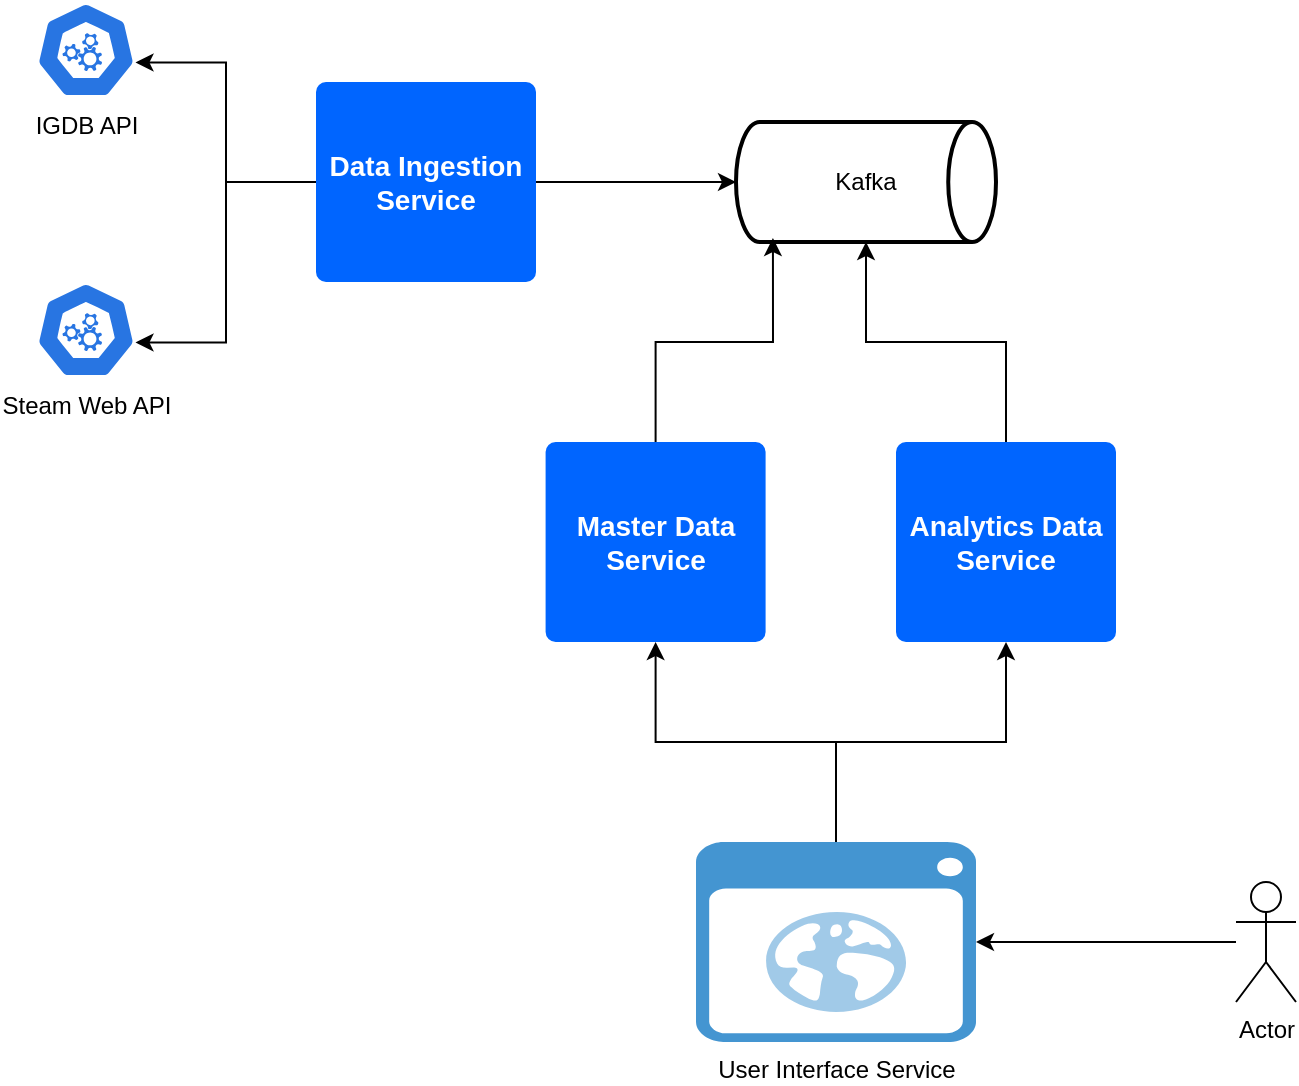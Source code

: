 <mxfile version="24.7.16">
  <diagram name="Page-1" id="SsAnqpzIa4O2QgqAaoVw">
    <mxGraphModel dx="1185" dy="632" grid="1" gridSize="10" guides="1" tooltips="1" connect="1" arrows="1" fold="1" page="1" pageScale="1" pageWidth="850" pageHeight="1100" math="0" shadow="0">
      <root>
        <mxCell id="0" />
        <mxCell id="1" parent="0" />
        <mxCell id="w_ax9IdIKcX7a9nXQSyE-2" value="IGDB API" style="aspect=fixed;sketch=0;html=1;dashed=0;whitespace=wrap;verticalLabelPosition=bottom;verticalAlign=top;fillColor=#2875E2;strokeColor=#ffffff;points=[[0.005,0.63,0],[0.1,0.2,0],[0.9,0.2,0],[0.5,0,0],[0.995,0.63,0],[0.72,0.99,0],[0.5,1,0],[0.28,0.99,0]];shape=mxgraph.kubernetes.icon2;prIcon=api" vertex="1" parent="1">
          <mxGeometry x="70" y="50" width="50" height="48" as="geometry" />
        </mxCell>
        <mxCell id="w_ax9IdIKcX7a9nXQSyE-3" value="Steam Web API" style="aspect=fixed;sketch=0;html=1;dashed=0;whitespace=wrap;verticalLabelPosition=bottom;verticalAlign=top;fillColor=#2875E2;strokeColor=#ffffff;points=[[0.005,0.63,0],[0.1,0.2,0],[0.9,0.2,0],[0.5,0,0],[0.995,0.63,0],[0.72,0.99,0],[0.5,1,0],[0.28,0.99,0]];shape=mxgraph.kubernetes.icon2;prIcon=api" vertex="1" parent="1">
          <mxGeometry x="70" y="190" width="50" height="48" as="geometry" />
        </mxCell>
        <mxCell id="w_ax9IdIKcX7a9nXQSyE-7" value="Data Ingestion Service" style="rounded=1;arcSize=5;fillColor=#0065FF;strokeColor=none;fontColor=#ffffff;align=center;verticalAlign=middle;whiteSpace=wrap;fontSize=14;fontStyle=1;html=1;sketch=0;" vertex="1" parent="1">
          <mxGeometry x="210" y="90" width="110" height="100" as="geometry" />
        </mxCell>
        <mxCell id="w_ax9IdIKcX7a9nXQSyE-8" value="Kafka" style="strokeWidth=2;html=1;shape=mxgraph.flowchart.direct_data;whiteSpace=wrap;" vertex="1" parent="1">
          <mxGeometry x="420" y="110" width="130" height="60" as="geometry" />
        </mxCell>
        <mxCell id="w_ax9IdIKcX7a9nXQSyE-9" value="Master Data Service" style="rounded=1;arcSize=5;fillColor=#0065FF;strokeColor=none;fontColor=#ffffff;align=center;verticalAlign=middle;whiteSpace=wrap;fontSize=14;fontStyle=1;html=1;sketch=0;" vertex="1" parent="1">
          <mxGeometry x="324.8" y="270" width="110" height="100" as="geometry" />
        </mxCell>
        <mxCell id="w_ax9IdIKcX7a9nXQSyE-19" style="edgeStyle=orthogonalEdgeStyle;rounded=0;orthogonalLoop=1;jettySize=auto;html=1;" edge="1" parent="1" source="w_ax9IdIKcX7a9nXQSyE-10" target="w_ax9IdIKcX7a9nXQSyE-8">
          <mxGeometry relative="1" as="geometry" />
        </mxCell>
        <mxCell id="w_ax9IdIKcX7a9nXQSyE-10" value="Analytics Data Service" style="rounded=1;arcSize=5;fillColor=#0065FF;strokeColor=none;fontColor=#ffffff;align=center;verticalAlign=middle;whiteSpace=wrap;fontSize=14;fontStyle=1;html=1;sketch=0;" vertex="1" parent="1">
          <mxGeometry x="500" y="270" width="110" height="100" as="geometry" />
        </mxCell>
        <mxCell id="w_ax9IdIKcX7a9nXQSyE-20" style="edgeStyle=orthogonalEdgeStyle;rounded=0;orthogonalLoop=1;jettySize=auto;html=1;" edge="1" parent="1" source="w_ax9IdIKcX7a9nXQSyE-11" target="w_ax9IdIKcX7a9nXQSyE-9">
          <mxGeometry relative="1" as="geometry" />
        </mxCell>
        <mxCell id="w_ax9IdIKcX7a9nXQSyE-21" style="edgeStyle=orthogonalEdgeStyle;rounded=0;orthogonalLoop=1;jettySize=auto;html=1;" edge="1" parent="1" source="w_ax9IdIKcX7a9nXQSyE-11" target="w_ax9IdIKcX7a9nXQSyE-10">
          <mxGeometry relative="1" as="geometry" />
        </mxCell>
        <mxCell id="w_ax9IdIKcX7a9nXQSyE-11" value="User Interface Service" style="shadow=0;dashed=0;html=1;strokeColor=none;fillColor=#4495D1;labelPosition=center;verticalLabelPosition=bottom;verticalAlign=top;align=center;outlineConnect=0;shape=mxgraph.veeam.2d.web_ui;" vertex="1" parent="1">
          <mxGeometry x="400" y="470" width="140" height="100" as="geometry" />
        </mxCell>
        <mxCell id="w_ax9IdIKcX7a9nXQSyE-13" style="edgeStyle=orthogonalEdgeStyle;rounded=0;orthogonalLoop=1;jettySize=auto;html=1;entryX=0.995;entryY=0.63;entryDx=0;entryDy=0;entryPerimeter=0;" edge="1" parent="1" source="w_ax9IdIKcX7a9nXQSyE-7" target="w_ax9IdIKcX7a9nXQSyE-2">
          <mxGeometry relative="1" as="geometry" />
        </mxCell>
        <mxCell id="w_ax9IdIKcX7a9nXQSyE-14" style="edgeStyle=orthogonalEdgeStyle;rounded=0;orthogonalLoop=1;jettySize=auto;html=1;entryX=0.995;entryY=0.63;entryDx=0;entryDy=0;entryPerimeter=0;" edge="1" parent="1" source="w_ax9IdIKcX7a9nXQSyE-7" target="w_ax9IdIKcX7a9nXQSyE-3">
          <mxGeometry relative="1" as="geometry">
            <mxPoint x="130" y="217" as="targetPoint" />
          </mxGeometry>
        </mxCell>
        <mxCell id="w_ax9IdIKcX7a9nXQSyE-15" style="edgeStyle=orthogonalEdgeStyle;rounded=0;orthogonalLoop=1;jettySize=auto;html=1;entryX=0;entryY=0.5;entryDx=0;entryDy=0;entryPerimeter=0;" edge="1" parent="1" source="w_ax9IdIKcX7a9nXQSyE-7" target="w_ax9IdIKcX7a9nXQSyE-8">
          <mxGeometry relative="1" as="geometry" />
        </mxCell>
        <mxCell id="w_ax9IdIKcX7a9nXQSyE-18" style="edgeStyle=orthogonalEdgeStyle;rounded=0;orthogonalLoop=1;jettySize=auto;html=1;entryX=0.142;entryY=0.967;entryDx=0;entryDy=0;entryPerimeter=0;" edge="1" parent="1" source="w_ax9IdIKcX7a9nXQSyE-9" target="w_ax9IdIKcX7a9nXQSyE-8">
          <mxGeometry relative="1" as="geometry" />
        </mxCell>
        <mxCell id="w_ax9IdIKcX7a9nXQSyE-23" style="edgeStyle=orthogonalEdgeStyle;rounded=0;orthogonalLoop=1;jettySize=auto;html=1;" edge="1" parent="1" source="w_ax9IdIKcX7a9nXQSyE-22" target="w_ax9IdIKcX7a9nXQSyE-11">
          <mxGeometry relative="1" as="geometry" />
        </mxCell>
        <mxCell id="w_ax9IdIKcX7a9nXQSyE-22" value="Actor" style="shape=umlActor;verticalLabelPosition=bottom;verticalAlign=top;html=1;outlineConnect=0;" vertex="1" parent="1">
          <mxGeometry x="670" y="490" width="30" height="60" as="geometry" />
        </mxCell>
      </root>
    </mxGraphModel>
  </diagram>
</mxfile>
